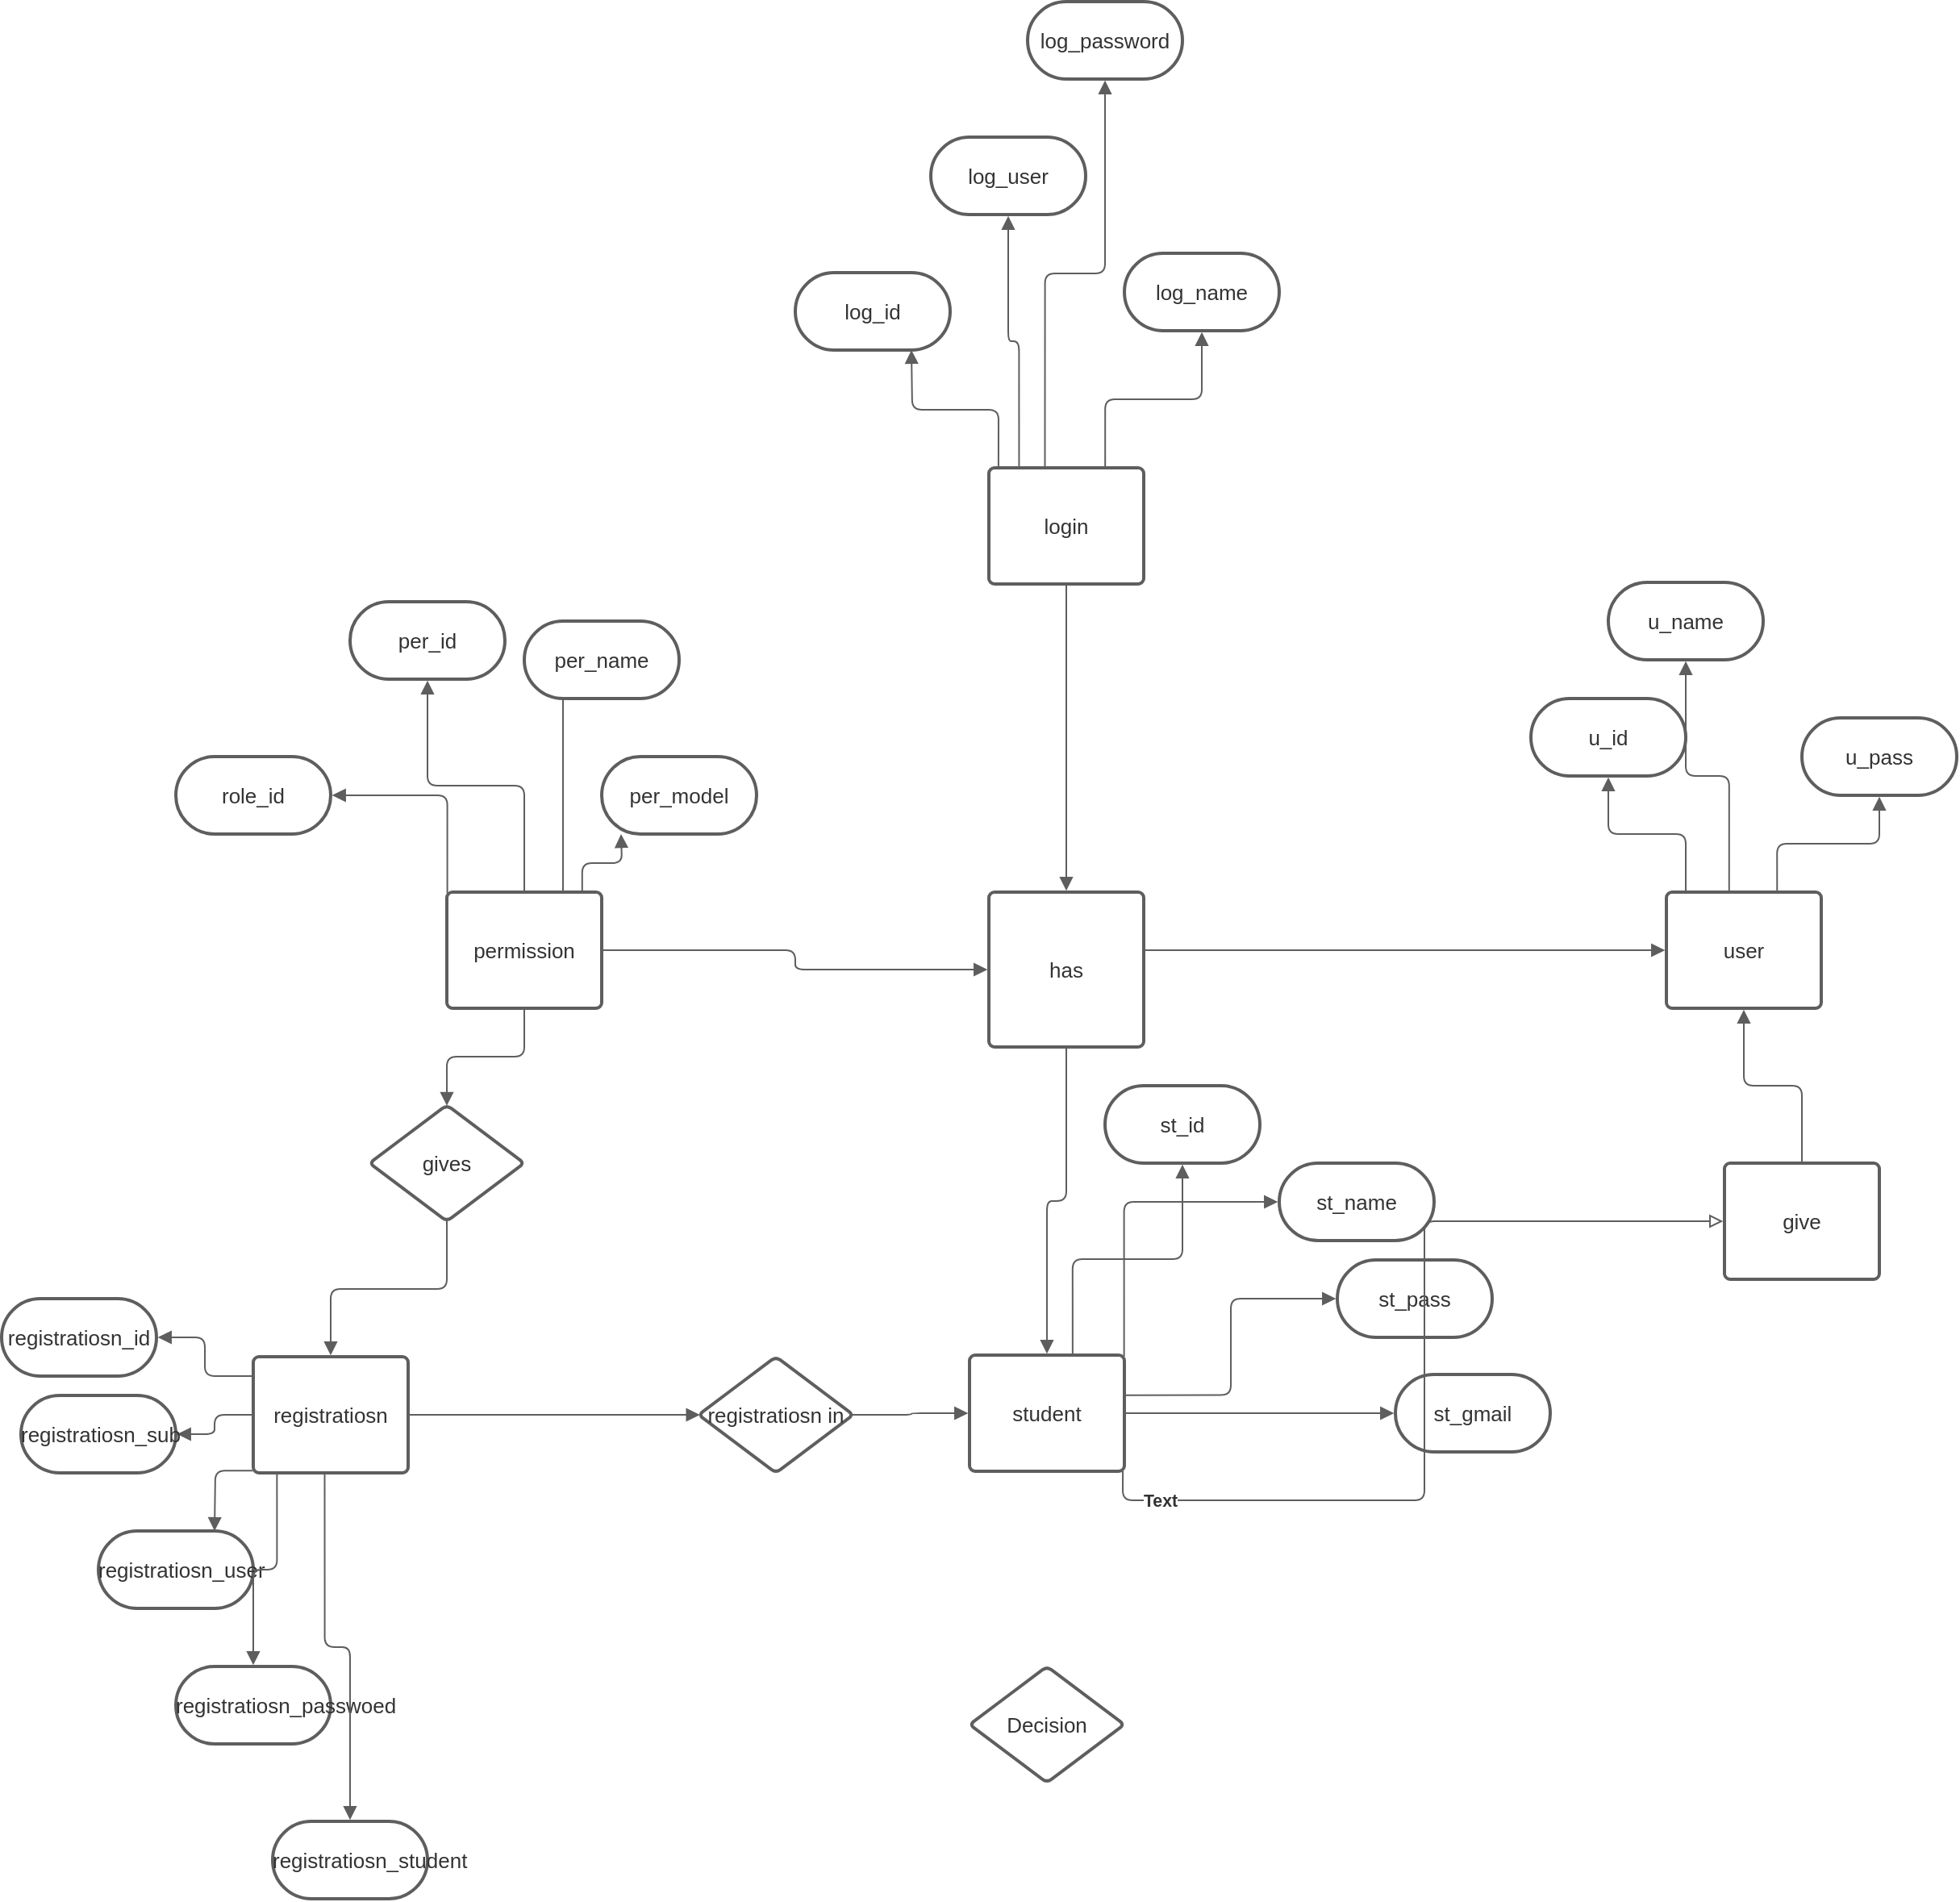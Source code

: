 <mxfile version="13.10.6" type="github">
  <diagram id="J2d_FtWqm7WS0Ls9UWb-" name="Page-1">
    <mxGraphModel dx="2211" dy="773" grid="1" gridSize="10" guides="1" tooltips="1" connect="1" arrows="1" fold="1" page="1" pageScale="1" pageWidth="827" pageHeight="1169" math="0" shadow="0">
      <root>
        <mxCell id="0" />
        <mxCell id="1" parent="0" />
        <UserObject label="login" lucidchartObjectId="fbQT-d2.EWYb" id="KFkNTgGvSqk1yzewDqll-1">
          <mxCell style="html=1;overflow=block;whiteSpace=wrap;;whiteSpace=wrap;fontSize=13;fontColor=#333333;spacing=7;strokeColor=#5e5e5e;strokeOpacity=100;rounded=1;absoluteArcSize=1;arcSize=7;strokeWidth=2;" vertex="1" parent="1">
            <mxGeometry x="456" y="361" width="96" height="72" as="geometry" />
          </mxCell>
        </UserObject>
        <UserObject label="" lucidchartObjectId="whQTREHTOJAO" id="KFkNTgGvSqk1yzewDqll-2">
          <mxCell style="html=1;jettySize=18;whiteSpace=wrap;fontSize=11;strokeColor=#5E5E5E;rounded=1;arcSize=12;edgeStyle=orthogonalEdgeStyle;startArrow=none;;endArrow=block;endFill=1;;exitX=0.062;exitY=-0.012;exitPerimeter=0;" edge="1" parent="1" source="KFkNTgGvSqk1yzewDqll-1">
            <mxGeometry width="100" height="100" relative="1" as="geometry">
              <Array as="points" />
              <mxPoint x="408" y="288" as="targetPoint" />
            </mxGeometry>
          </mxCell>
        </UserObject>
        <UserObject label="log_id" lucidchartObjectId="JhQTmrIpe3hy" id="KFkNTgGvSqk1yzewDqll-3">
          <mxCell style="html=1;overflow=block;whiteSpace=wrap;rounded=1;arcSize=50;whiteSpace=wrap;fontSize=13;fontColor=#333333;spacing=3;strokeColor=#5e5e5e;strokeOpacity=100;strokeWidth=2;" vertex="1" parent="1">
            <mxGeometry x="336" y="240" width="96" height="48" as="geometry" />
          </mxCell>
        </UserObject>
        <UserObject label="" lucidchartObjectId="WhQTjps7sSPE" id="KFkNTgGvSqk1yzewDqll-4">
          <mxCell style="html=1;jettySize=18;whiteSpace=wrap;fontSize=11;strokeColor=#5E5E5E;rounded=1;arcSize=12;edgeStyle=orthogonalEdgeStyle;startArrow=none;;endArrow=block;endFill=1;;exitX=0.195;exitY=-0.012;exitPerimeter=0;entryX=0.5;entryY=1.019;entryPerimeter=0;" edge="1" parent="1" source="KFkNTgGvSqk1yzewDqll-1" target="KFkNTgGvSqk1yzewDqll-5">
            <mxGeometry width="100" height="100" relative="1" as="geometry">
              <Array as="points" />
            </mxGeometry>
          </mxCell>
        </UserObject>
        <UserObject label="log_user" lucidchartObjectId="riQTSWWi_3F7" id="KFkNTgGvSqk1yzewDqll-5">
          <mxCell style="html=1;overflow=block;whiteSpace=wrap;rounded=1;arcSize=50;whiteSpace=wrap;fontSize=13;fontColor=#333333;spacing=3;strokeColor=#5e5e5e;strokeOpacity=100;strokeWidth=2;" vertex="1" parent="1">
            <mxGeometry x="420" y="156" width="96" height="48" as="geometry" />
          </mxCell>
        </UserObject>
        <UserObject label="" lucidchartObjectId="MiQTOEj3ErW~" id="KFkNTgGvSqk1yzewDqll-6">
          <mxCell style="html=1;jettySize=18;whiteSpace=wrap;fontSize=11;strokeColor=#5E5E5E;rounded=1;arcSize=12;edgeStyle=orthogonalEdgeStyle;startArrow=none;;endArrow=block;endFill=1;;exitX=0.362;exitY=-0.012;exitPerimeter=0;entryX=0.5;entryY=1.019;entryPerimeter=0;" edge="1" parent="1" source="KFkNTgGvSqk1yzewDqll-1" target="KFkNTgGvSqk1yzewDqll-7">
            <mxGeometry width="100" height="100" relative="1" as="geometry">
              <Array as="points" />
            </mxGeometry>
          </mxCell>
        </UserObject>
        <UserObject label="log_password" lucidchartObjectId="3iQTAvU6.4RQ" id="KFkNTgGvSqk1yzewDqll-7">
          <mxCell style="html=1;overflow=block;whiteSpace=wrap;rounded=1;arcSize=50;whiteSpace=wrap;fontSize=13;fontColor=#333333;spacing=3;strokeColor=#5e5e5e;strokeOpacity=100;strokeWidth=2;" vertex="1" parent="1">
            <mxGeometry x="480" y="72" width="96" height="48" as="geometry" />
          </mxCell>
        </UserObject>
        <UserObject label="" lucidchartObjectId="QjQT9RnwUpkP" id="KFkNTgGvSqk1yzewDqll-8">
          <mxCell style="html=1;jettySize=18;whiteSpace=wrap;fontSize=11;strokeColor=#5E5E5E;rounded=1;arcSize=12;edgeStyle=orthogonalEdgeStyle;startArrow=none;;endArrow=block;endFill=1;;exitX=0.751;exitY=-0.012;exitPerimeter=0;entryX=0.5;entryY=1.019;entryPerimeter=0;" edge="1" parent="1" source="KFkNTgGvSqk1yzewDqll-1" target="KFkNTgGvSqk1yzewDqll-9">
            <mxGeometry width="100" height="100" relative="1" as="geometry">
              <Array as="points" />
            </mxGeometry>
          </mxCell>
        </UserObject>
        <UserObject label="log_name" lucidchartObjectId="hkQTp5f3-zRx" id="KFkNTgGvSqk1yzewDqll-9">
          <mxCell style="html=1;overflow=block;whiteSpace=wrap;rounded=1;arcSize=50;whiteSpace=wrap;fontSize=13;fontColor=#333333;spacing=3;strokeColor=#5e5e5e;strokeOpacity=100;strokeWidth=2;" vertex="1" parent="1">
            <mxGeometry x="540" y="228" width="96" height="48" as="geometry" />
          </mxCell>
        </UserObject>
        <UserObject label="" lucidchartObjectId="NkQTClHjl3v9" id="KFkNTgGvSqk1yzewDqll-10">
          <mxCell style="html=1;jettySize=18;whiteSpace=wrap;fontSize=11;strokeColor=#5E5E5E;rounded=1;arcSize=12;edgeStyle=orthogonalEdgeStyle;startArrow=none;;endArrow=block;endFill=1;;exitX=0.5;exitY=1.013;exitPerimeter=0;entryX=0.5;entryY=-0.009;entryPerimeter=0;" edge="1" parent="1" source="KFkNTgGvSqk1yzewDqll-1" target="KFkNTgGvSqk1yzewDqll-11">
            <mxGeometry width="100" height="100" relative="1" as="geometry">
              <Array as="points" />
            </mxGeometry>
          </mxCell>
        </UserObject>
        <UserObject label="has" lucidchartObjectId="4kQTOvvBNK3Z" id="KFkNTgGvSqk1yzewDqll-11">
          <mxCell style="points=[[0.5,1.009,0]];html=1;overflow=block;whiteSpace=wrap;;whiteSpace=wrap;fontSize=13;fontColor=#333333;spacing=3;strokeColor=#5e5e5e;strokeOpacity=100;rounded=1;absoluteArcSize=1;arcSize=7;strokeWidth=2;" vertex="1" parent="1">
            <mxGeometry x="456" y="624" width="96" height="96" as="geometry" />
          </mxCell>
        </UserObject>
        <UserObject label="" lucidchartObjectId="elQTLXWKqcaM" id="KFkNTgGvSqk1yzewDqll-12">
          <mxCell style="html=1;jettySize=18;whiteSpace=wrap;fontSize=11;strokeColor=#5E5E5E;rounded=1;arcSize=12;edgeStyle=orthogonalEdgeStyle;startArrow=none;;endArrow=block;endFill=1;;exitX=1.009;exitY=0.5;exitPerimeter=0;entryX=-0.009;entryY=0.5;entryPerimeter=0;" edge="1" parent="1" source="KFkNTgGvSqk1yzewDqll-13" target="KFkNTgGvSqk1yzewDqll-11">
            <mxGeometry width="100" height="100" relative="1" as="geometry">
              <Array as="points" />
            </mxGeometry>
          </mxCell>
        </UserObject>
        <UserObject label="permission" lucidchartObjectId="ElQT0MNzrewa" id="KFkNTgGvSqk1yzewDqll-13">
          <mxCell style="html=1;overflow=block;whiteSpace=wrap;;whiteSpace=wrap;fontSize=13;fontColor=#333333;spacing=7;strokeColor=#5e5e5e;strokeOpacity=100;rounded=1;absoluteArcSize=1;arcSize=7;strokeWidth=2;" vertex="1" parent="1">
            <mxGeometry x="120" y="624" width="96" height="72" as="geometry" />
          </mxCell>
        </UserObject>
        <UserObject label="" lucidchartObjectId="ZlQT4Uq~magS" id="KFkNTgGvSqk1yzewDqll-14">
          <mxCell style="html=1;jettySize=18;whiteSpace=wrap;fontSize=11;strokeColor=#5E5E5E;rounded=1;arcSize=12;edgeStyle=orthogonalEdgeStyle;startArrow=none;;endArrow=block;endFill=1;;exitX=0.874;exitY=-0.012;exitPerimeter=0;" edge="1" parent="1" source="KFkNTgGvSqk1yzewDqll-13">
            <mxGeometry width="100" height="100" relative="1" as="geometry">
              <Array as="points" />
              <mxPoint x="228" y="588" as="targetPoint" />
            </mxGeometry>
          </mxCell>
        </UserObject>
        <UserObject label="per_model" lucidchartObjectId=".oQTn.xeEju9" id="KFkNTgGvSqk1yzewDqll-15">
          <mxCell style="html=1;overflow=block;whiteSpace=wrap;rounded=1;arcSize=50;whiteSpace=wrap;fontSize=13;fontColor=#333333;spacing=3;strokeColor=#5e5e5e;strokeOpacity=100;strokeWidth=2;" vertex="1" parent="1">
            <mxGeometry x="216" y="540" width="96" height="48" as="geometry" />
          </mxCell>
        </UserObject>
        <UserObject label="" lucidchartObjectId="wpQTkw.XztXE" id="KFkNTgGvSqk1yzewDqll-16">
          <mxCell style="html=1;jettySize=18;whiteSpace=wrap;fontSize=11;strokeColor=#5E5E5E;rounded=1;arcSize=12;edgeStyle=orthogonalEdgeStyle;startArrow=none;;endArrow=block;endFill=1;;exitX=0.75;exitY=-0.012;exitPerimeter=0;" edge="1" parent="1" source="KFkNTgGvSqk1yzewDqll-13">
            <mxGeometry width="100" height="100" relative="1" as="geometry">
              <Array as="points" />
              <mxPoint x="192" y="492" as="targetPoint" />
            </mxGeometry>
          </mxCell>
        </UserObject>
        <UserObject label="per_name" lucidchartObjectId="MpQTUU0qr0ar" id="KFkNTgGvSqk1yzewDqll-17">
          <mxCell style="html=1;overflow=block;whiteSpace=wrap;rounded=1;arcSize=50;whiteSpace=wrap;fontSize=13;fontColor=#333333;spacing=3;strokeColor=#5e5e5e;strokeOpacity=100;strokeWidth=2;" vertex="1" parent="1">
            <mxGeometry x="168" y="456" width="96" height="48" as="geometry" />
          </mxCell>
        </UserObject>
        <UserObject label="" lucidchartObjectId="6pQTEtgnR_vM" id="KFkNTgGvSqk1yzewDqll-18">
          <mxCell style="html=1;jettySize=18;whiteSpace=wrap;fontSize=11;strokeColor=#5E5E5E;rounded=1;arcSize=12;edgeStyle=orthogonalEdgeStyle;startArrow=none;;endArrow=block;endFill=1;;exitX=0.5;exitY=-0.012;exitPerimeter=0;entryX=0.5;entryY=1.019;entryPerimeter=0;" edge="1" parent="1" source="KFkNTgGvSqk1yzewDqll-13" target="KFkNTgGvSqk1yzewDqll-19">
            <mxGeometry width="100" height="100" relative="1" as="geometry">
              <Array as="points" />
            </mxGeometry>
          </mxCell>
        </UserObject>
        <UserObject label="per_id" lucidchartObjectId="jqQT7rKKxiv0" id="KFkNTgGvSqk1yzewDqll-19">
          <mxCell style="html=1;overflow=block;whiteSpace=wrap;rounded=1;arcSize=50;whiteSpace=wrap;fontSize=13;fontColor=#333333;spacing=3;strokeColor=#5e5e5e;strokeOpacity=100;strokeWidth=2;" vertex="1" parent="1">
            <mxGeometry x="60" y="444" width="96" height="48" as="geometry" />
          </mxCell>
        </UserObject>
        <UserObject label="" lucidchartObjectId="KqQTQWmErRtL" id="KFkNTgGvSqk1yzewDqll-20">
          <mxCell style="html=1;jettySize=18;whiteSpace=wrap;fontSize=11;strokeColor=#5E5E5E;rounded=1;arcSize=12;edgeStyle=orthogonalEdgeStyle;startArrow=none;;endArrow=block;endFill=1;;exitX=0.003;exitY=0.01;exitPerimeter=0;entryX=1.009;entryY=0.5;entryPerimeter=0;" edge="1" parent="1" source="KFkNTgGvSqk1yzewDqll-13" target="KFkNTgGvSqk1yzewDqll-21">
            <mxGeometry width="100" height="100" relative="1" as="geometry">
              <Array as="points" />
            </mxGeometry>
          </mxCell>
        </UserObject>
        <UserObject label="role_id" lucidchartObjectId="WqQTloFHppXn" id="KFkNTgGvSqk1yzewDqll-21">
          <mxCell style="html=1;overflow=block;whiteSpace=wrap;rounded=1;arcSize=50;whiteSpace=wrap;fontSize=13;fontColor=#333333;spacing=3;strokeColor=#5e5e5e;strokeOpacity=100;strokeWidth=2;" vertex="1" parent="1">
            <mxGeometry x="-48" y="540" width="96" height="48" as="geometry" />
          </mxCell>
        </UserObject>
        <UserObject label="" lucidchartObjectId="DrQTOFylyjT3" id="KFkNTgGvSqk1yzewDqll-22">
          <mxCell style="html=1;jettySize=18;whiteSpace=wrap;fontSize=11;strokeColor=#5E5E5E;rounded=1;arcSize=12;edgeStyle=orthogonalEdgeStyle;startArrow=none;;endArrow=block;endFill=1;;exitX=0.5;exitY=1.013;exitPerimeter=0;entryX=0.5;entryY=0.006;entryPerimeter=0;" edge="1" parent="1" source="KFkNTgGvSqk1yzewDqll-13" target="KFkNTgGvSqk1yzewDqll-23">
            <mxGeometry width="100" height="100" relative="1" as="geometry">
              <Array as="points" />
            </mxGeometry>
          </mxCell>
        </UserObject>
        <UserObject label="gives" lucidchartObjectId="YrQTZOwj7Wmj" id="KFkNTgGvSqk1yzewDqll-23">
          <mxCell style="html=1;overflow=block;whiteSpace=wrap;rhombus;whiteSpace=wrap;fontSize=13;fontColor=#333333;spacing=3;strokeColor=#5e5e5e;strokeOpacity=100;rounded=1;absoluteArcSize=1;arcSize=7;strokeWidth=2;" vertex="1" parent="1">
            <mxGeometry x="72" y="756" width="96" height="72" as="geometry" />
          </mxCell>
        </UserObject>
        <UserObject label="" lucidchartObjectId="esQTmJPamqg7" id="KFkNTgGvSqk1yzewDqll-24">
          <mxCell style="html=1;jettySize=18;whiteSpace=wrap;fontSize=11;strokeColor=#5E5E5E;rounded=1;arcSize=12;edgeStyle=orthogonalEdgeStyle;startArrow=none;;endArrow=block;endFill=1;;exitX=0.5;exitY=0.994;exitPerimeter=0;entryX=0.5;entryY=-0.012;entryPerimeter=0;" edge="1" parent="1" source="KFkNTgGvSqk1yzewDqll-23" target="KFkNTgGvSqk1yzewDqll-25">
            <mxGeometry width="100" height="100" relative="1" as="geometry">
              <Array as="points" />
            </mxGeometry>
          </mxCell>
        </UserObject>
        <UserObject label="registratiosn" lucidchartObjectId="osQTvAW53~ol" id="KFkNTgGvSqk1yzewDqll-25">
          <mxCell style="html=1;overflow=block;whiteSpace=wrap;;whiteSpace=wrap;fontSize=13;fontColor=#333333;spacing=7;strokeColor=#5e5e5e;strokeOpacity=100;rounded=1;absoluteArcSize=1;arcSize=7;strokeWidth=2;" vertex="1" parent="1">
            <mxGeometry y="912" width="96" height="72" as="geometry" />
          </mxCell>
        </UserObject>
        <UserObject label="" lucidchartObjectId="NsQTAiu84TYZ" id="KFkNTgGvSqk1yzewDqll-26">
          <mxCell style="html=1;jettySize=18;whiteSpace=wrap;fontSize=11;strokeColor=#5E5E5E;rounded=1;arcSize=12;edgeStyle=orthogonalEdgeStyle;startArrow=none;;endArrow=block;endFill=1;;exitX=1.009;exitY=0.5;exitPerimeter=0;entryX=0.009;entryY=0.5;entryPerimeter=0;" edge="1" parent="1" source="KFkNTgGvSqk1yzewDqll-25" target="KFkNTgGvSqk1yzewDqll-27">
            <mxGeometry width="100" height="100" relative="1" as="geometry">
              <Array as="points" />
            </mxGeometry>
          </mxCell>
        </UserObject>
        <UserObject label="registratiosn  in" lucidchartObjectId="XsQTa_skkBgr" id="KFkNTgGvSqk1yzewDqll-27">
          <mxCell style="html=1;overflow=block;whiteSpace=wrap;rhombus;whiteSpace=wrap;fontSize=13;fontColor=#333333;spacing=3;strokeColor=#5e5e5e;strokeOpacity=100;rounded=1;absoluteArcSize=1;arcSize=7;strokeWidth=2;" vertex="1" parent="1">
            <mxGeometry x="276" y="912" width="96" height="72" as="geometry" />
          </mxCell>
        </UserObject>
        <UserObject label="" lucidchartObjectId="htQT8ji.IDpO" id="KFkNTgGvSqk1yzewDqll-28">
          <mxCell style="html=1;jettySize=18;whiteSpace=wrap;fontSize=11;strokeColor=#5E5E5E;rounded=1;arcSize=12;edgeStyle=orthogonalEdgeStyle;startArrow=none;;endArrow=block;endFill=1;;exitX=-0.009;exitY=0.167;exitPerimeter=0;entryX=1.009;entryY=0.5;entryPerimeter=0;" edge="1" parent="1" source="KFkNTgGvSqk1yzewDqll-25" target="KFkNTgGvSqk1yzewDqll-29">
            <mxGeometry width="100" height="100" relative="1" as="geometry">
              <Array as="points" />
            </mxGeometry>
          </mxCell>
        </UserObject>
        <UserObject label="registratiosn_id" lucidchartObjectId="ztQT9YKVYgCQ" id="KFkNTgGvSqk1yzewDqll-29">
          <mxCell style="html=1;overflow=block;whiteSpace=wrap;rounded=1;arcSize=50;whiteSpace=wrap;fontSize=13;fontColor=#333333;spacing=3;strokeColor=#5e5e5e;strokeOpacity=100;strokeWidth=2;" vertex="1" parent="1">
            <mxGeometry x="-156" y="876" width="96" height="48" as="geometry" />
          </mxCell>
        </UserObject>
        <UserObject label="" lucidchartObjectId="iuQTR~cf7c7D" id="KFkNTgGvSqk1yzewDqll-30">
          <mxCell style="html=1;jettySize=18;whiteSpace=wrap;fontSize=11;strokeColor=#5E5E5E;rounded=1;arcSize=12;edgeStyle=orthogonalEdgeStyle;startArrow=none;;endArrow=block;endFill=1;;exitX=-0.009;exitY=0.5;exitPerimeter=0;entryX=1.009;entryY=0.5;entryPerimeter=0;" edge="1" parent="1" source="KFkNTgGvSqk1yzewDqll-25" target="KFkNTgGvSqk1yzewDqll-31">
            <mxGeometry width="100" height="100" relative="1" as="geometry">
              <Array as="points" />
            </mxGeometry>
          </mxCell>
        </UserObject>
        <UserObject label="registratiosn_sub" lucidchartObjectId="suQTPRqYO4SC" id="KFkNTgGvSqk1yzewDqll-31">
          <mxCell style="html=1;overflow=block;whiteSpace=wrap;rounded=1;arcSize=50;whiteSpace=wrap;fontSize=13;fontColor=#333333;spacing=3;strokeColor=#5e5e5e;strokeOpacity=100;strokeWidth=2;" vertex="1" parent="1">
            <mxGeometry x="-144" y="936" width="96" height="48" as="geometry" />
          </mxCell>
        </UserObject>
        <UserObject label="" lucidchartObjectId="MuQTKN2gORgn" id="KFkNTgGvSqk1yzewDqll-32">
          <mxCell style="html=1;jettySize=18;whiteSpace=wrap;fontSize=11;strokeColor=#5E5E5E;rounded=1;arcSize=12;edgeStyle=orthogonalEdgeStyle;startArrow=none;;endArrow=block;endFill=1;;exitX=-0.003;exitY=0.981;exitPerimeter=0;" edge="1" parent="1" source="KFkNTgGvSqk1yzewDqll-25">
            <mxGeometry width="100" height="100" relative="1" as="geometry">
              <Array as="points" />
              <mxPoint x="-24" y="1020" as="targetPoint" />
            </mxGeometry>
          </mxCell>
        </UserObject>
        <UserObject label="registratiosn_user" lucidchartObjectId="XuQTb.25-TO5" id="KFkNTgGvSqk1yzewDqll-33">
          <mxCell style="html=1;overflow=block;whiteSpace=wrap;rounded=1;arcSize=50;whiteSpace=wrap;fontSize=13;fontColor=#333333;spacing=3;strokeColor=#5e5e5e;strokeOpacity=100;strokeWidth=2;" vertex="1" parent="1">
            <mxGeometry x="-96" y="1020" width="96" height="48" as="geometry" />
          </mxCell>
        </UserObject>
        <UserObject label="" lucidchartObjectId="bvQTOtxtwn~U" id="KFkNTgGvSqk1yzewDqll-34">
          <mxCell style="html=1;jettySize=18;whiteSpace=wrap;fontSize=11;strokeColor=#5E5E5E;rounded=1;arcSize=12;edgeStyle=orthogonalEdgeStyle;startArrow=none;;endArrow=block;endFill=1;;exitX=0.153;exitY=1.013;exitPerimeter=0;entryX=0.5;entryY=-0.019;entryPerimeter=0;" edge="1" parent="1" source="KFkNTgGvSqk1yzewDqll-25" target="KFkNTgGvSqk1yzewDqll-35">
            <mxGeometry width="100" height="100" relative="1" as="geometry">
              <Array as="points" />
            </mxGeometry>
          </mxCell>
        </UserObject>
        <UserObject label="registratiosn_passwoed" lucidchartObjectId="wvQTtQJ_OQ~p" id="KFkNTgGvSqk1yzewDqll-35">
          <mxCell style="html=1;overflow=block;whiteSpace=wrap;rounded=1;arcSize=50;whiteSpace=wrap;fontSize=13;fontColor=#333333;spacing=3;strokeColor=#5e5e5e;strokeOpacity=100;strokeWidth=2;" vertex="1" parent="1">
            <mxGeometry x="-48" y="1104" width="96" height="48" as="geometry" />
          </mxCell>
        </UserObject>
        <UserObject label="" lucidchartObjectId="3vQTU3bR9-W-" id="KFkNTgGvSqk1yzewDqll-36">
          <mxCell style="html=1;jettySize=18;whiteSpace=wrap;fontSize=11;strokeColor=#5E5E5E;rounded=1;arcSize=12;edgeStyle=orthogonalEdgeStyle;startArrow=none;;endArrow=block;endFill=1;;exitX=0.461;exitY=1.013;exitPerimeter=0;entryX=0.5;entryY=-0.019;entryPerimeter=0;" edge="1" parent="1" source="KFkNTgGvSqk1yzewDqll-25" target="KFkNTgGvSqk1yzewDqll-37">
            <mxGeometry width="100" height="100" relative="1" as="geometry">
              <Array as="points" />
            </mxGeometry>
          </mxCell>
        </UserObject>
        <UserObject label="registratiosn_student" lucidchartObjectId="~vQTHd6W1WJ1" id="KFkNTgGvSqk1yzewDqll-37">
          <mxCell style="html=1;overflow=block;whiteSpace=wrap;rounded=1;arcSize=50;whiteSpace=wrap;fontSize=13;fontColor=#333333;spacing=3;strokeColor=#5e5e5e;strokeOpacity=100;strokeWidth=2;" vertex="1" parent="1">
            <mxGeometry x="12" y="1200" width="96" height="48" as="geometry" />
          </mxCell>
        </UserObject>
        <UserObject label="" lucidchartObjectId="UwQTW-.7u7em" id="KFkNTgGvSqk1yzewDqll-38">
          <mxCell style="html=1;jettySize=18;whiteSpace=wrap;fontSize=11;strokeColor=#5E5E5E;rounded=1;arcSize=12;edgeStyle=orthogonalEdgeStyle;startArrow=none;;endArrow=block;endFill=1;;exitX=0.991;exitY=0.5;exitPerimeter=0;entryX=-0.009;entryY=0.5;entryPerimeter=0;" edge="1" parent="1" source="KFkNTgGvSqk1yzewDqll-27" target="KFkNTgGvSqk1yzewDqll-39">
            <mxGeometry width="100" height="100" relative="1" as="geometry">
              <Array as="points" />
            </mxGeometry>
          </mxCell>
        </UserObject>
        <UserObject label="student" lucidchartObjectId="ixQThAWbnhwm" id="KFkNTgGvSqk1yzewDqll-39">
          <mxCell style="html=1;overflow=block;whiteSpace=wrap;;whiteSpace=wrap;fontSize=13;fontColor=#333333;spacing=7;strokeColor=#5e5e5e;strokeOpacity=100;rounded=1;absoluteArcSize=1;arcSize=7;strokeWidth=2;" vertex="1" parent="1">
            <mxGeometry x="444" y="911" width="96" height="72" as="geometry" />
          </mxCell>
        </UserObject>
        <UserObject label="" lucidchartObjectId="uxQTuS.Y41sS" id="KFkNTgGvSqk1yzewDqll-40">
          <mxCell style="html=1;jettySize=18;whiteSpace=wrap;fontSize=11;strokeColor=#5E5E5E;rounded=1;arcSize=12;edgeStyle=orthogonalEdgeStyle;startArrow=none;;endArrow=block;endFill=1;;exitX=0.5;exitY=1.009;exitPerimeter=0;entryX=0.5;entryY=-0.012;entryPerimeter=0;" edge="1" parent="1" source="KFkNTgGvSqk1yzewDqll-11" target="KFkNTgGvSqk1yzewDqll-39">
            <mxGeometry width="100" height="100" relative="1" as="geometry">
              <Array as="points" />
            </mxGeometry>
          </mxCell>
        </UserObject>
        <UserObject label="" lucidchartObjectId="RxQTk66bcNMK" id="KFkNTgGvSqk1yzewDqll-41">
          <mxCell style="html=1;jettySize=18;whiteSpace=wrap;fontSize=11;strokeColor=#5E5E5E;rounded=1;arcSize=12;edgeStyle=orthogonalEdgeStyle;startArrow=none;;endArrow=block;endFill=1;;exitX=0.666;exitY=-0.012;exitPerimeter=0;entryX=0.5;entryY=1.019;entryPerimeter=0;" edge="1" parent="1" source="KFkNTgGvSqk1yzewDqll-39" target="KFkNTgGvSqk1yzewDqll-42">
            <mxGeometry width="100" height="100" relative="1" as="geometry">
              <Array as="points" />
            </mxGeometry>
          </mxCell>
        </UserObject>
        <UserObject label="st_id" lucidchartObjectId="8xQTcyF5DUVg" id="KFkNTgGvSqk1yzewDqll-42">
          <mxCell style="html=1;overflow=block;whiteSpace=wrap;rounded=1;arcSize=50;whiteSpace=wrap;fontSize=13;fontColor=#333333;spacing=3;strokeColor=#5e5e5e;strokeOpacity=100;strokeWidth=2;" vertex="1" parent="1">
            <mxGeometry x="528" y="744" width="96" height="48" as="geometry" />
          </mxCell>
        </UserObject>
        <UserObject label="" lucidchartObjectId="ByQTpff9KvNe" id="KFkNTgGvSqk1yzewDqll-43">
          <mxCell style="html=1;jettySize=18;whiteSpace=wrap;fontSize=11;strokeColor=#5E5E5E;rounded=1;arcSize=12;edgeStyle=orthogonalEdgeStyle;startArrow=none;;endArrow=block;endFill=1;;exitX=0.998;exitY=0.012;exitPerimeter=0;entryX=-0.009;entryY=0.5;entryPerimeter=0;" edge="1" parent="1" source="KFkNTgGvSqk1yzewDqll-39" target="KFkNTgGvSqk1yzewDqll-44">
            <mxGeometry width="100" height="100" relative="1" as="geometry">
              <Array as="points" />
            </mxGeometry>
          </mxCell>
        </UserObject>
        <UserObject label="st_name" lucidchartObjectId="KyQTW9-VmgZX" id="KFkNTgGvSqk1yzewDqll-44">
          <mxCell style="html=1;overflow=block;whiteSpace=wrap;rounded=1;arcSize=50;whiteSpace=wrap;fontSize=13;fontColor=#333333;spacing=3;strokeColor=#5e5e5e;strokeOpacity=100;strokeWidth=2;" vertex="1" parent="1">
            <mxGeometry x="636" y="792" width="96" height="48" as="geometry" />
          </mxCell>
        </UserObject>
        <UserObject label="" lucidchartObjectId="1yQTZiqiSDA." id="KFkNTgGvSqk1yzewDqll-45">
          <mxCell style="html=1;jettySize=18;whiteSpace=wrap;fontSize=11;strokeColor=#5E5E5E;rounded=1;arcSize=12;edgeStyle=orthogonalEdgeStyle;startArrow=none;;endArrow=block;endFill=1;;exitX=1.009;exitY=0.345;exitPerimeter=0;entryX=-0.009;entryY=0.5;entryPerimeter=0;" edge="1" parent="1" source="KFkNTgGvSqk1yzewDqll-39" target="KFkNTgGvSqk1yzewDqll-46">
            <mxGeometry width="100" height="100" relative="1" as="geometry">
              <Array as="points" />
            </mxGeometry>
          </mxCell>
        </UserObject>
        <UserObject label="st_pass" lucidchartObjectId="-yQTgNmx-6IW" id="KFkNTgGvSqk1yzewDqll-46">
          <mxCell style="html=1;overflow=block;whiteSpace=wrap;rounded=1;arcSize=50;whiteSpace=wrap;fontSize=13;fontColor=#333333;spacing=3;strokeColor=#5e5e5e;strokeOpacity=100;strokeWidth=2;" vertex="1" parent="1">
            <mxGeometry x="672" y="852" width="96" height="48" as="geometry" />
          </mxCell>
        </UserObject>
        <UserObject label="" lucidchartObjectId="nzQTzZkRypPM" id="KFkNTgGvSqk1yzewDqll-47">
          <mxCell style="html=1;jettySize=18;whiteSpace=wrap;fontSize=11;strokeColor=#5E5E5E;rounded=1;arcSize=12;edgeStyle=orthogonalEdgeStyle;startArrow=none;;endArrow=block;endFill=1;;exitX=1.009;exitY=0.5;exitPerimeter=0;entryX=-0.009;entryY=0.5;entryPerimeter=0;" edge="1" parent="1" source="KFkNTgGvSqk1yzewDqll-39" target="KFkNTgGvSqk1yzewDqll-48">
            <mxGeometry width="100" height="100" relative="1" as="geometry">
              <Array as="points" />
            </mxGeometry>
          </mxCell>
        </UserObject>
        <UserObject label="st_gmail" lucidchartObjectId="wzQTgkWRxPR6" id="KFkNTgGvSqk1yzewDqll-48">
          <mxCell style="html=1;overflow=block;whiteSpace=wrap;rounded=1;arcSize=50;whiteSpace=wrap;fontSize=13;fontColor=#333333;spacing=3;strokeColor=#5e5e5e;strokeOpacity=100;strokeWidth=2;" vertex="1" parent="1">
            <mxGeometry x="708" y="923" width="96" height="48" as="geometry" />
          </mxCell>
        </UserObject>
        <UserObject label="" lucidchartObjectId="uAQTf6PIBq86" id="KFkNTgGvSqk1yzewDqll-49">
          <mxCell style="html=1;jettySize=18;whiteSpace=wrap;fontSize=11;strokeColor=#5E5E5E;rounded=1;arcSize=12;edgeStyle=orthogonalEdgeStyle;startArrow=none;;endArrow=block;endFill=0;;exitX=0.99;exitY=1;exitPerimeter=0;entryX=-0.009;entryY=0.5;entryPerimeter=0;" edge="1" parent="1" source="KFkNTgGvSqk1yzewDqll-39" target="KFkNTgGvSqk1yzewDqll-51">
            <mxGeometry width="100" height="100" relative="1" as="geometry">
              <Array as="points" />
            </mxGeometry>
          </mxCell>
        </UserObject>
        <mxCell id="KFkNTgGvSqk1yzewDqll-50" value="Text" style="text;html=1;resizable=0;labelBackgroundColor=#ffffff;align=center;verticalAlign=middle;fontStyle=1;fontColor=#333333;;fontSize=10.667;" vertex="1" parent="KFkNTgGvSqk1yzewDqll-49">
          <mxGeometry x="-0.854" relative="1" as="geometry" />
        </mxCell>
        <UserObject label="give" lucidchartObjectId="0AQTvwH0xMl7" id="KFkNTgGvSqk1yzewDqll-51">
          <mxCell style="html=1;overflow=block;whiteSpace=wrap;;whiteSpace=wrap;fontSize=13;fontColor=#333333;spacing=7;strokeColor=#5e5e5e;strokeOpacity=100;rounded=1;absoluteArcSize=1;arcSize=7;strokeWidth=2;" vertex="1" parent="1">
            <mxGeometry x="912" y="792" width="96" height="72" as="geometry" />
          </mxCell>
        </UserObject>
        <UserObject label="user" lucidchartObjectId="HBQT3cw~XiMk" id="KFkNTgGvSqk1yzewDqll-52">
          <mxCell style="html=1;overflow=block;whiteSpace=wrap;;whiteSpace=wrap;fontSize=13;fontColor=#333333;spacing=7;strokeColor=#5e5e5e;strokeOpacity=100;rounded=1;absoluteArcSize=1;arcSize=7;strokeWidth=2;" vertex="1" parent="1">
            <mxGeometry x="876" y="624" width="96" height="72" as="geometry" />
          </mxCell>
        </UserObject>
        <UserObject label="" lucidchartObjectId="YBQT23nNGYhF" id="KFkNTgGvSqk1yzewDqll-53">
          <mxCell style="html=1;jettySize=18;whiteSpace=wrap;fontSize=11;strokeColor=#5E5E5E;rounded=1;arcSize=12;edgeStyle=orthogonalEdgeStyle;startArrow=none;;endArrow=block;endFill=1;;exitX=1.009;exitY=0.375;exitPerimeter=0;entryX=-0.009;entryY=0.5;entryPerimeter=0;" edge="1" parent="1" source="KFkNTgGvSqk1yzewDqll-11" target="KFkNTgGvSqk1yzewDqll-52">
            <mxGeometry width="100" height="100" relative="1" as="geometry">
              <Array as="points" />
            </mxGeometry>
          </mxCell>
        </UserObject>
        <UserObject label="" lucidchartObjectId="9BQThtj7OCGt" id="KFkNTgGvSqk1yzewDqll-54">
          <mxCell style="html=1;jettySize=18;whiteSpace=wrap;fontSize=11;strokeColor=#5E5E5E;rounded=1;arcSize=12;edgeStyle=orthogonalEdgeStyle;startArrow=none;;endArrow=block;endFill=1;;exitX=0.5;exitY=-0.013;exitPerimeter=0;entryX=0.5;entryY=1.013;entryPerimeter=0;" edge="1" parent="1" source="KFkNTgGvSqk1yzewDqll-51" target="KFkNTgGvSqk1yzewDqll-52">
            <mxGeometry width="100" height="100" relative="1" as="geometry">
              <Array as="points" />
            </mxGeometry>
          </mxCell>
        </UserObject>
        <UserObject label="" lucidchartObjectId="LCQT7Y6buXgX" id="KFkNTgGvSqk1yzewDqll-55">
          <mxCell style="html=1;jettySize=18;whiteSpace=wrap;fontSize=11;strokeColor=#5E5E5E;rounded=1;arcSize=12;edgeStyle=orthogonalEdgeStyle;startArrow=none;;endArrow=block;endFill=1;;exitX=0.125;exitY=-0.012;exitPerimeter=0;entryX=0.5;entryY=1.019;entryPerimeter=0;" edge="1" parent="1" source="KFkNTgGvSqk1yzewDqll-52" target="KFkNTgGvSqk1yzewDqll-56">
            <mxGeometry width="100" height="100" relative="1" as="geometry">
              <Array as="points" />
            </mxGeometry>
          </mxCell>
        </UserObject>
        <UserObject label="u_id" lucidchartObjectId="VCQTKB-y8Vcv" id="KFkNTgGvSqk1yzewDqll-56">
          <mxCell style="html=1;overflow=block;whiteSpace=wrap;rounded=1;arcSize=50;whiteSpace=wrap;fontSize=13;fontColor=#333333;spacing=3;strokeColor=#5e5e5e;strokeOpacity=100;strokeWidth=2;" vertex="1" parent="1">
            <mxGeometry x="792" y="504" width="96" height="48" as="geometry" />
          </mxCell>
        </UserObject>
        <UserObject label="" lucidchartObjectId="~CQTviKzsXlE" id="KFkNTgGvSqk1yzewDqll-57">
          <mxCell style="html=1;jettySize=18;whiteSpace=wrap;fontSize=11;strokeColor=#5E5E5E;rounded=1;arcSize=12;edgeStyle=orthogonalEdgeStyle;startArrow=none;;endArrow=block;endFill=1;;exitX=0.405;exitY=-0.013;exitPerimeter=0;entryX=0.5;entryY=1.019;entryPerimeter=0;" edge="1" parent="1" source="KFkNTgGvSqk1yzewDqll-52" target="KFkNTgGvSqk1yzewDqll-58">
            <mxGeometry width="100" height="100" relative="1" as="geometry">
              <Array as="points" />
            </mxGeometry>
          </mxCell>
        </UserObject>
        <UserObject label="u_name" lucidchartObjectId="iDQTvsDbvHLN" id="KFkNTgGvSqk1yzewDqll-58">
          <mxCell style="html=1;overflow=block;whiteSpace=wrap;rounded=1;arcSize=50;whiteSpace=wrap;fontSize=13;fontColor=#333333;spacing=3;strokeColor=#5e5e5e;strokeOpacity=100;strokeWidth=2;" vertex="1" parent="1">
            <mxGeometry x="840" y="432" width="96" height="48" as="geometry" />
          </mxCell>
        </UserObject>
        <UserObject label="" lucidchartObjectId="vDQT2UZQxjo2" id="KFkNTgGvSqk1yzewDqll-59">
          <mxCell style="html=1;jettySize=18;whiteSpace=wrap;fontSize=11;strokeColor=#5E5E5E;rounded=1;arcSize=12;edgeStyle=orthogonalEdgeStyle;startArrow=none;;endArrow=block;endFill=1;;exitX=0.715;exitY=-0.012;exitPerimeter=0;entryX=0.5;entryY=1.019;entryPerimeter=0;" edge="1" parent="1" source="KFkNTgGvSqk1yzewDqll-52" target="KFkNTgGvSqk1yzewDqll-60">
            <mxGeometry width="100" height="100" relative="1" as="geometry">
              <Array as="points" />
            </mxGeometry>
          </mxCell>
        </UserObject>
        <UserObject label="u_pass" lucidchartObjectId="FDQT8ibHCV~L" id="KFkNTgGvSqk1yzewDqll-60">
          <mxCell style="html=1;overflow=block;whiteSpace=wrap;rounded=1;arcSize=50;whiteSpace=wrap;fontSize=13;fontColor=#333333;spacing=3;strokeColor=#5e5e5e;strokeOpacity=100;strokeWidth=2;" vertex="1" parent="1">
            <mxGeometry x="960" y="516" width="96" height="48" as="geometry" />
          </mxCell>
        </UserObject>
        <UserObject label="Decision" lucidchartObjectId="mHQT0zZJ.c.B" id="KFkNTgGvSqk1yzewDqll-61">
          <mxCell style="html=1;overflow=block;whiteSpace=wrap;rhombus;whiteSpace=wrap;fontSize=13;fontColor=#333333;spacing=3;strokeColor=#5e5e5e;strokeOpacity=100;rounded=1;absoluteArcSize=1;arcSize=7;strokeWidth=2;" vertex="1" parent="1">
            <mxGeometry x="444" y="1104" width="96" height="72" as="geometry" />
          </mxCell>
        </UserObject>
      </root>
    </mxGraphModel>
  </diagram>
</mxfile>
